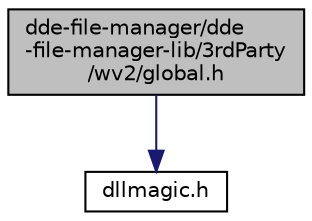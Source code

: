 digraph "dde-file-manager/dde-file-manager-lib/3rdParty/wv2/global.h"
{
  edge [fontname="Helvetica",fontsize="10",labelfontname="Helvetica",labelfontsize="10"];
  node [fontname="Helvetica",fontsize="10",shape=record];
  Node0 [label="dde-file-manager/dde\l-file-manager-lib/3rdParty\l/wv2/global.h",height=0.2,width=0.4,color="black", fillcolor="grey75", style="filled", fontcolor="black"];
  Node0 -> Node1 [color="midnightblue",fontsize="10",style="solid",fontname="Helvetica"];
  Node1 [label="dllmagic.h",height=0.2,width=0.4,color="black", fillcolor="white", style="filled",URL="$dllmagic_8h_source.html"];
}
